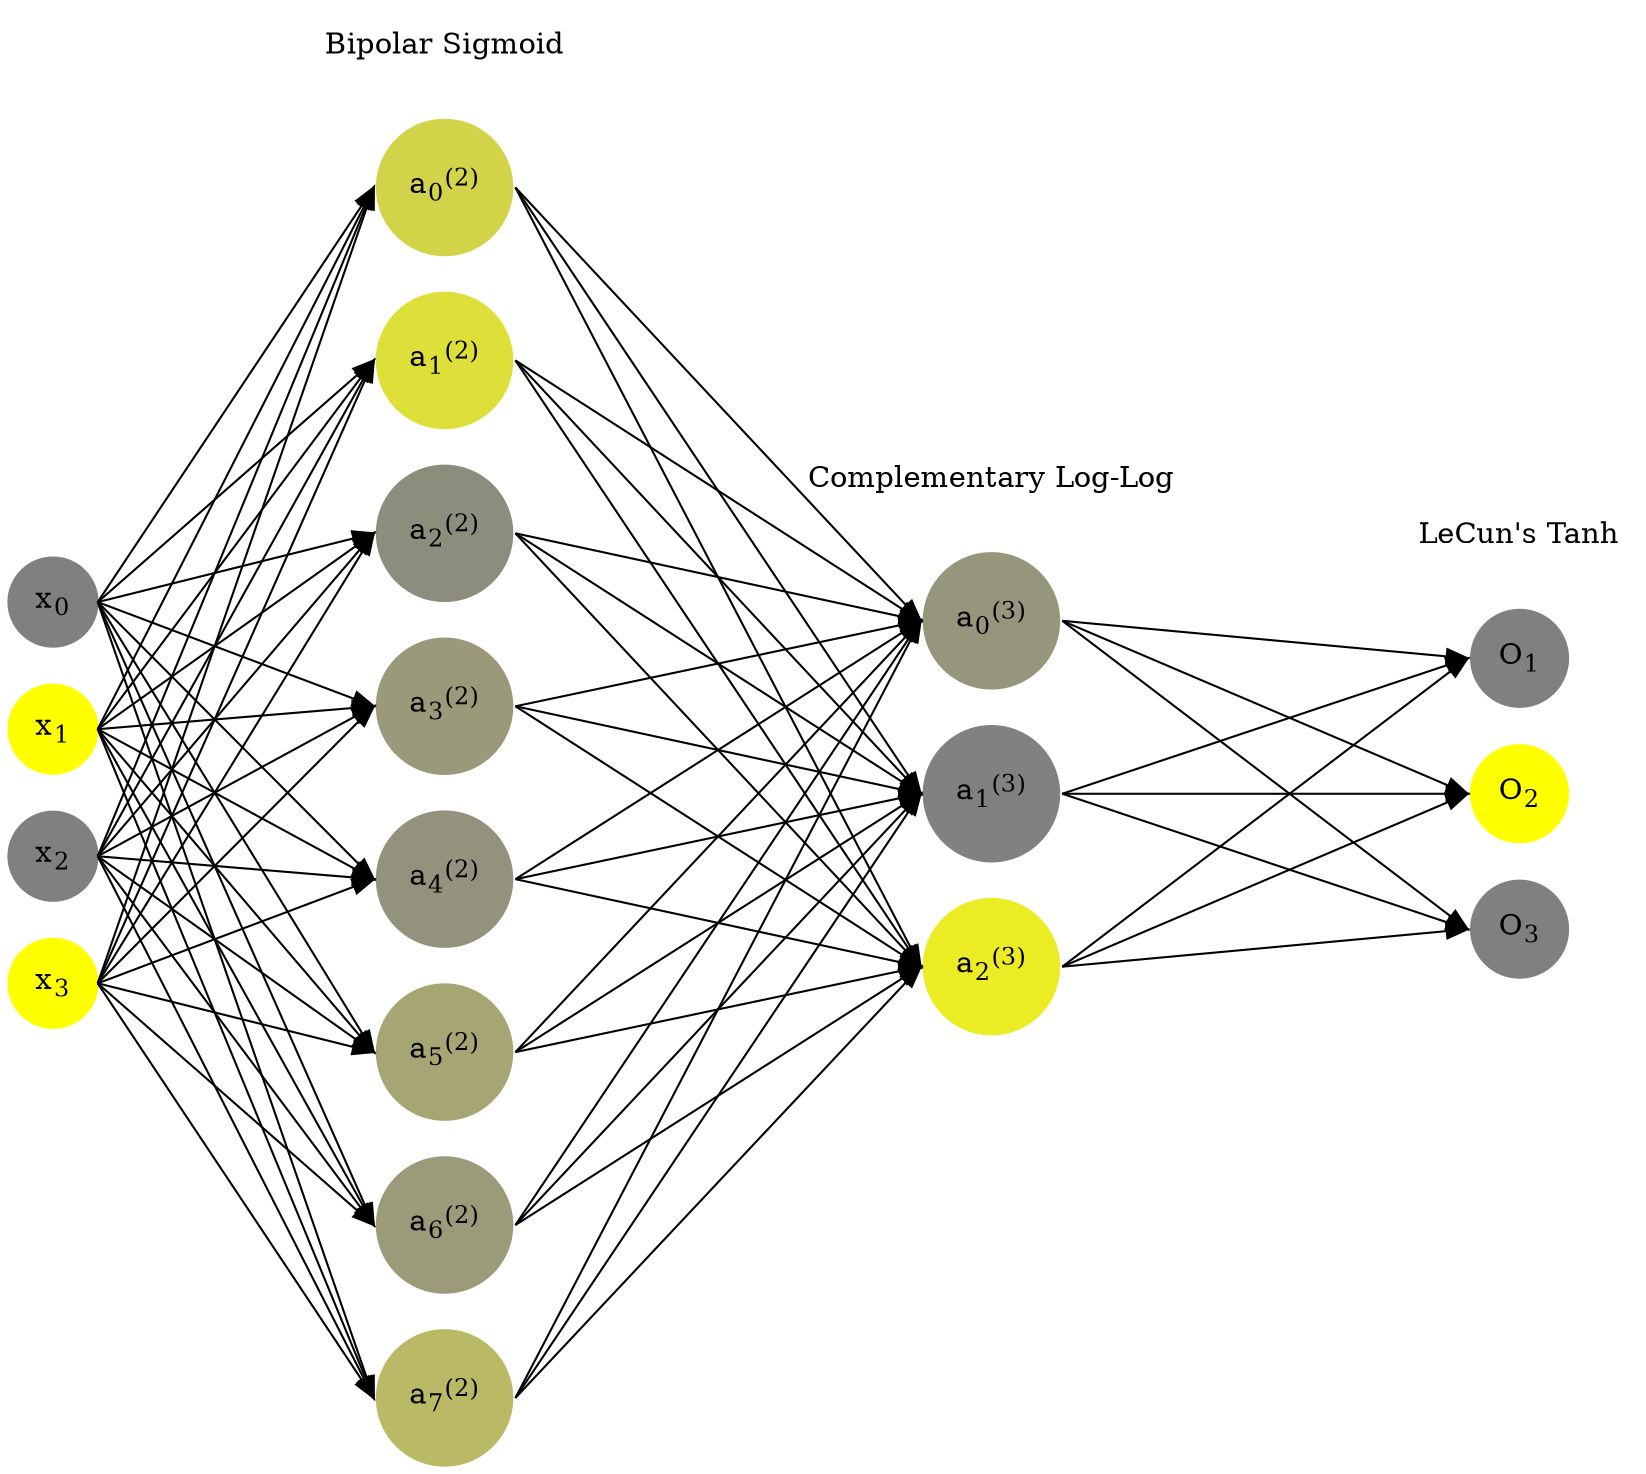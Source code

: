 digraph G {
	rankdir = LR;
	splines=false;
	edge[style=invis];
	ranksep= 1.4;
	{
	node [shape=circle, color="0.1667, 0.0, 0.5", style=filled, fillcolor="0.1667, 0.0, 0.5"];
	x0 [label=<x<sub>0</sub>>];
	}
	{
	node [shape=circle, color="0.1667, 1.0, 1.0", style=filled, fillcolor="0.1667, 1.0, 1.0"];
	x1 [label=<x<sub>1</sub>>];
	}
	{
	node [shape=circle, color="0.1667, 0.0, 0.5", style=filled, fillcolor="0.1667, 0.0, 0.5"];
	x2 [label=<x<sub>2</sub>>];
	}
	{
	node [shape=circle, color="0.1667, 1.0, 1.0", style=filled, fillcolor="0.1667, 1.0, 1.0"];
	x3 [label=<x<sub>3</sub>>];
	}
	{
	node [shape=circle, color="0.1667, 0.651918, 0.825959", style=filled, fillcolor="0.1667, 0.651918, 0.825959"];
	a02 [label=<a<sub>0</sub><sup>(2)</sup>>];
	}
	{
	node [shape=circle, color="0.1667, 0.743769, 0.871885", style=filled, fillcolor="0.1667, 0.743769, 0.871885"];
	a12 [label=<a<sub>1</sub><sup>(2)</sup>>];
	}
	{
	node [shape=circle, color="0.1667, 0.107241, 0.553620", style=filled, fillcolor="0.1667, 0.107241, 0.553620"];
	a22 [label=<a<sub>2</sub><sup>(2)</sup>>];
	}
	{
	node [shape=circle, color="0.1667, 0.207147, 0.603574", style=filled, fillcolor="0.1667, 0.207147, 0.603574"];
	a32 [label=<a<sub>3</sub><sup>(2)</sup>>];
	}
	{
	node [shape=circle, color="0.1667, 0.151172, 0.575586", style=filled, fillcolor="0.1667, 0.151172, 0.575586"];
	a42 [label=<a<sub>4</sub><sup>(2)</sup>>];
	}
	{
	node [shape=circle, color="0.1667, 0.304577, 0.652288", style=filled, fillcolor="0.1667, 0.304577, 0.652288"];
	a52 [label=<a<sub>5</sub><sup>(2)</sup>>];
	}
	{
	node [shape=circle, color="0.1667, 0.213581, 0.606790", style=filled, fillcolor="0.1667, 0.213581, 0.606790"];
	a62 [label=<a<sub>6</sub><sup>(2)</sup>>];
	}
	{
	node [shape=circle, color="0.1667, 0.450235, 0.725117", style=filled, fillcolor="0.1667, 0.450235, 0.725117"];
	a72 [label=<a<sub>7</sub><sup>(2)</sup>>];
	}
	{
	node [shape=circle, color="0.1667, 0.173136, 0.586568", style=filled, fillcolor="0.1667, 0.173136, 0.586568"];
	a03 [label=<a<sub>0</sub><sup>(3)</sup>>];
	}
	{
	node [shape=circle, color="0.1667, 0.012483, 0.506242", style=filled, fillcolor="0.1667, 0.012483, 0.506242"];
	a13 [label=<a<sub>1</sub><sup>(3)</sup>>];
	}
	{
	node [shape=circle, color="0.1667, 0.846839, 0.923419", style=filled, fillcolor="0.1667, 0.846839, 0.923419"];
	a23 [label=<a<sub>2</sub><sup>(3)</sup>>];
	}
	{
	node [shape=circle, color="0.1667, 0.0, 0.5", style=filled, fillcolor="0.1667, 0.0, 0.5"];
	O1 [label=<O<sub>1</sub>>];
	}
	{
	node [shape=circle, color="0.1667, 1.0, 1.0", style=filled, fillcolor="0.1667, 1.0, 1.0"];
	O2 [label=<O<sub>2</sub>>];
	}
	{
	node [shape=circle, color="0.1667, 0.0, 0.5", style=filled, fillcolor="0.1667, 0.0, 0.5"];
	O3 [label=<O<sub>3</sub>>];
	}
	{
	rank=same;
	x0->x1->x2->x3;
	}
	{
	rank=same;
	a02->a12->a22->a32->a42->a52->a62->a72;
	}
	{
	rank=same;
	a03->a13->a23;
	}
	{
	rank=same;
	O1->O2->O3;
	}
	l1 [shape=plaintext,label="Bipolar Sigmoid"];
	l1->a02;
	{rank=same; l1;a02};
	l2 [shape=plaintext,label="Complementary Log-Log"];
	l2->a03;
	{rank=same; l2;a03};
	l3 [shape=plaintext,label="LeCun's Tanh"];
	l3->O1;
	{rank=same; l3;O1};
edge[style=solid, tailport=e, headport=w];
	{x0;x1;x2;x3} -> {a02;a12;a22;a32;a42;a52;a62;a72};
	{a02;a12;a22;a32;a42;a52;a62;a72} -> {a03;a13;a23};
	{a03;a13;a23} -> {O1,O2,O3};
}